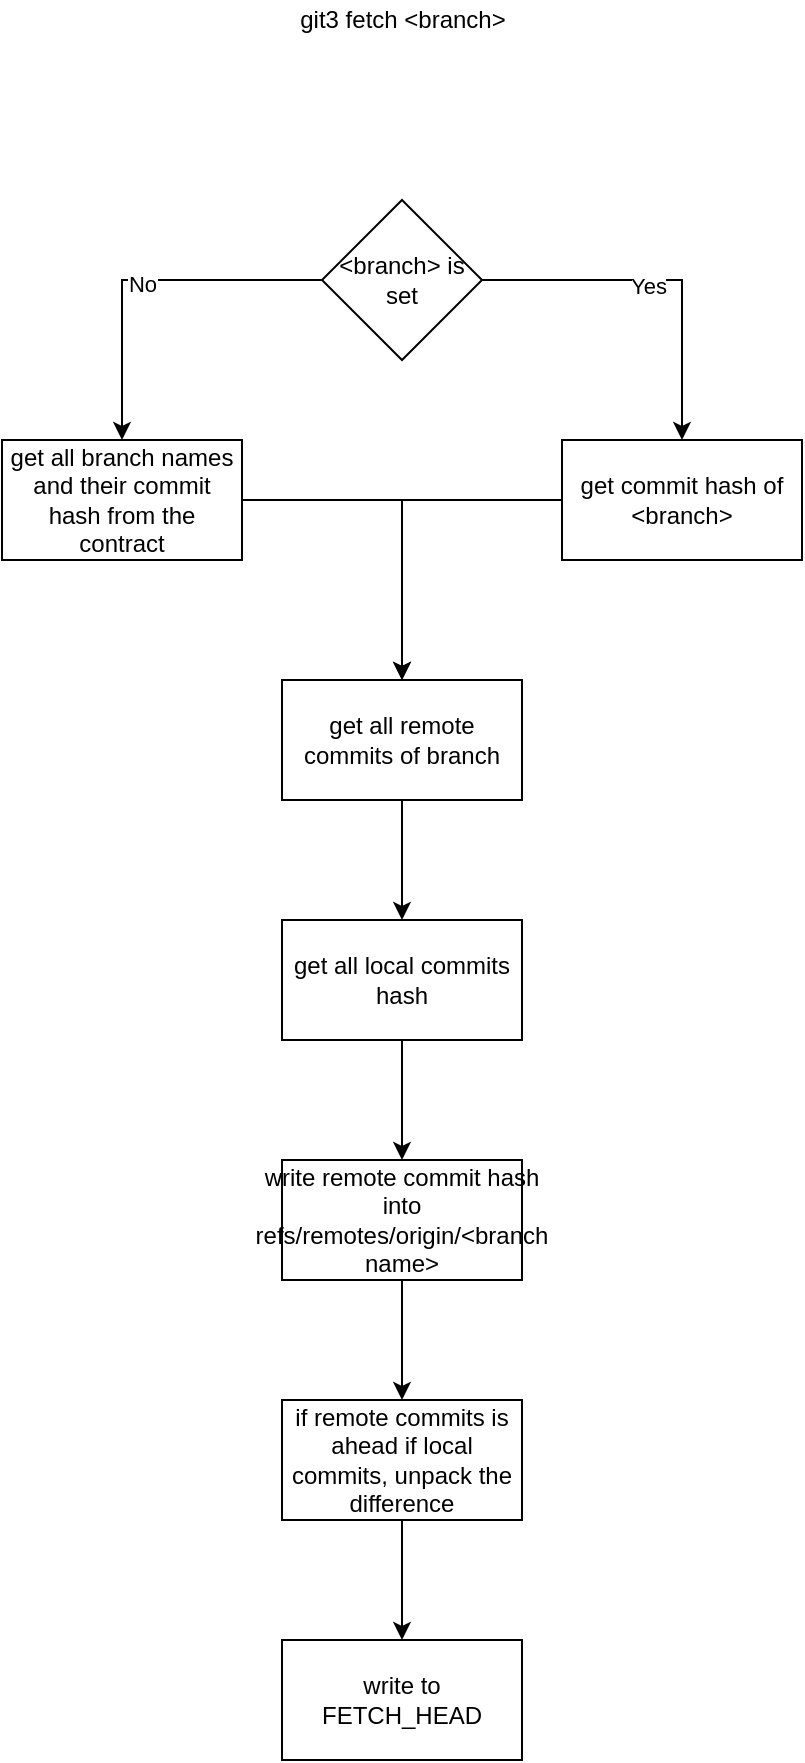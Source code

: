 <mxfile version="16.5.3" type="device"><diagram id="Op7vMpU1uhip19lapouY" name="Page-1"><mxGraphModel dx="1350" dy="793" grid="1" gridSize="10" guides="1" tooltips="1" connect="1" arrows="1" fold="1" page="1" pageScale="1" pageWidth="850" pageHeight="1100" math="0" shadow="0"><root><mxCell id="0"/><mxCell id="1" parent="0"/><mxCell id="-LnycepXzWsl6Id6qhDl-4" style="edgeStyle=orthogonalEdgeStyle;rounded=0;orthogonalLoop=1;jettySize=auto;html=1;" edge="1" parent="1" source="-LnycepXzWsl6Id6qhDl-1" target="-LnycepXzWsl6Id6qhDl-3"><mxGeometry relative="1" as="geometry"/></mxCell><mxCell id="-LnycepXzWsl6Id6qhDl-5" value="No" style="edgeLabel;html=1;align=center;verticalAlign=middle;resizable=0;points=[];" vertex="1" connectable="0" parent="-LnycepXzWsl6Id6qhDl-4"><mxGeometry y="2" relative="1" as="geometry"><mxPoint as="offset"/></mxGeometry></mxCell><mxCell id="-LnycepXzWsl6Id6qhDl-7" style="edgeStyle=orthogonalEdgeStyle;rounded=0;orthogonalLoop=1;jettySize=auto;html=1;entryX=0.5;entryY=0;entryDx=0;entryDy=0;" edge="1" parent="1" source="-LnycepXzWsl6Id6qhDl-1" target="-LnycepXzWsl6Id6qhDl-6"><mxGeometry relative="1" as="geometry"/></mxCell><mxCell id="-LnycepXzWsl6Id6qhDl-8" value="Yes" style="edgeLabel;html=1;align=center;verticalAlign=middle;resizable=0;points=[];" vertex="1" connectable="0" parent="-LnycepXzWsl6Id6qhDl-7"><mxGeometry x="-0.078" y="-3" relative="1" as="geometry"><mxPoint as="offset"/></mxGeometry></mxCell><mxCell id="-LnycepXzWsl6Id6qhDl-1" value="&amp;lt;branch&amp;gt; is set" style="rhombus;whiteSpace=wrap;html=1;" vertex="1" parent="1"><mxGeometry x="360" y="120" width="80" height="80" as="geometry"/></mxCell><mxCell id="-LnycepXzWsl6Id6qhDl-2" value="git3 fetch &amp;lt;branch&amp;gt;" style="text;html=1;align=center;verticalAlign=middle;resizable=0;points=[];autosize=1;strokeColor=none;fillColor=none;" vertex="1" parent="1"><mxGeometry x="340" y="20" width="120" height="20" as="geometry"/></mxCell><mxCell id="-LnycepXzWsl6Id6qhDl-10" style="edgeStyle=orthogonalEdgeStyle;rounded=0;orthogonalLoop=1;jettySize=auto;html=1;entryX=0.5;entryY=0;entryDx=0;entryDy=0;" edge="1" parent="1" source="-LnycepXzWsl6Id6qhDl-3" target="-LnycepXzWsl6Id6qhDl-9"><mxGeometry relative="1" as="geometry"/></mxCell><mxCell id="-LnycepXzWsl6Id6qhDl-3" value="get all branch names and their commit hash from the contract" style="rounded=0;whiteSpace=wrap;html=1;" vertex="1" parent="1"><mxGeometry x="200" y="240" width="120" height="60" as="geometry"/></mxCell><mxCell id="-LnycepXzWsl6Id6qhDl-11" style="edgeStyle=orthogonalEdgeStyle;rounded=0;orthogonalLoop=1;jettySize=auto;html=1;entryX=0.5;entryY=0;entryDx=0;entryDy=0;" edge="1" parent="1" source="-LnycepXzWsl6Id6qhDl-6" target="-LnycepXzWsl6Id6qhDl-9"><mxGeometry relative="1" as="geometry"/></mxCell><mxCell id="-LnycepXzWsl6Id6qhDl-6" value="get commit hash of &amp;lt;branch&amp;gt;" style="rounded=0;whiteSpace=wrap;html=1;" vertex="1" parent="1"><mxGeometry x="480" y="240" width="120" height="60" as="geometry"/></mxCell><mxCell id="-LnycepXzWsl6Id6qhDl-13" style="edgeStyle=orthogonalEdgeStyle;rounded=0;orthogonalLoop=1;jettySize=auto;html=1;" edge="1" parent="1" source="-LnycepXzWsl6Id6qhDl-9" target="-LnycepXzWsl6Id6qhDl-12"><mxGeometry relative="1" as="geometry"/></mxCell><mxCell id="-LnycepXzWsl6Id6qhDl-9" value="get all remote commits of branch" style="rounded=0;whiteSpace=wrap;html=1;" vertex="1" parent="1"><mxGeometry x="340" y="360" width="120" height="60" as="geometry"/></mxCell><mxCell id="-LnycepXzWsl6Id6qhDl-15" style="edgeStyle=orthogonalEdgeStyle;rounded=0;orthogonalLoop=1;jettySize=auto;html=1;entryX=0.5;entryY=0;entryDx=0;entryDy=0;" edge="1" parent="1" source="-LnycepXzWsl6Id6qhDl-12" target="-LnycepXzWsl6Id6qhDl-14"><mxGeometry relative="1" as="geometry"/></mxCell><mxCell id="-LnycepXzWsl6Id6qhDl-12" value="&lt;div&gt;get all local commits&lt;/div&gt;&lt;div&gt;hash&lt;br&gt;&lt;/div&gt;" style="rounded=0;whiteSpace=wrap;html=1;" vertex="1" parent="1"><mxGeometry x="340" y="480" width="120" height="60" as="geometry"/></mxCell><mxCell id="-LnycepXzWsl6Id6qhDl-17" style="edgeStyle=orthogonalEdgeStyle;rounded=0;orthogonalLoop=1;jettySize=auto;html=1;entryX=0.5;entryY=0;entryDx=0;entryDy=0;" edge="1" parent="1" source="-LnycepXzWsl6Id6qhDl-14" target="-LnycepXzWsl6Id6qhDl-16"><mxGeometry relative="1" as="geometry"/></mxCell><mxCell id="-LnycepXzWsl6Id6qhDl-14" value="write remote commit hash into refs/remotes/origin/&amp;lt;branch name&amp;gt;" style="rounded=0;whiteSpace=wrap;html=1;" vertex="1" parent="1"><mxGeometry x="340" y="600" width="120" height="60" as="geometry"/></mxCell><mxCell id="-LnycepXzWsl6Id6qhDl-19" style="edgeStyle=orthogonalEdgeStyle;rounded=0;orthogonalLoop=1;jettySize=auto;html=1;" edge="1" parent="1" source="-LnycepXzWsl6Id6qhDl-16" target="-LnycepXzWsl6Id6qhDl-18"><mxGeometry relative="1" as="geometry"/></mxCell><mxCell id="-LnycepXzWsl6Id6qhDl-16" value="if remote commits is ahead if local commits, unpack the difference" style="rounded=0;whiteSpace=wrap;html=1;" vertex="1" parent="1"><mxGeometry x="340" y="720" width="120" height="60" as="geometry"/></mxCell><mxCell id="-LnycepXzWsl6Id6qhDl-18" value="write to FETCH_HEAD" style="rounded=0;whiteSpace=wrap;html=1;" vertex="1" parent="1"><mxGeometry x="340" y="840" width="120" height="60" as="geometry"/></mxCell></root></mxGraphModel></diagram></mxfile>